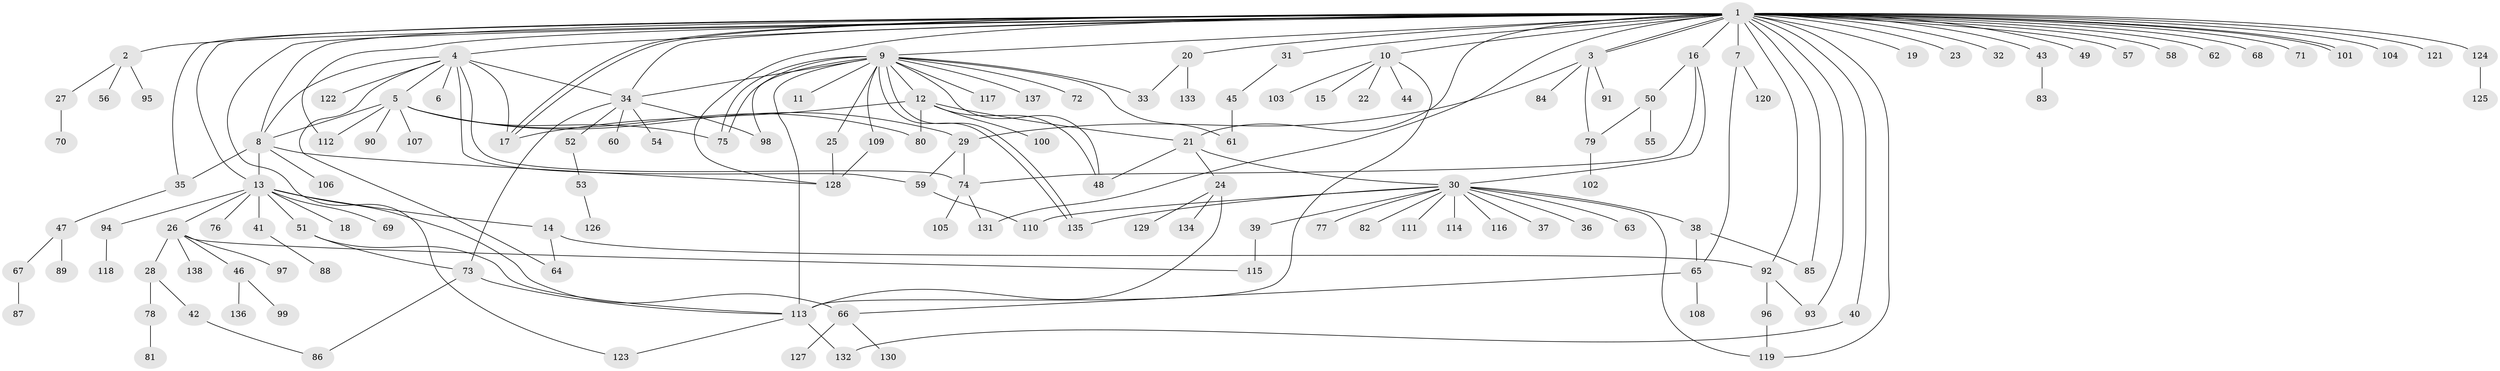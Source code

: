 // Generated by graph-tools (version 1.1) at 2025/01/03/09/25 03:01:54]
// undirected, 138 vertices, 188 edges
graph export_dot {
graph [start="1"]
  node [color=gray90,style=filled];
  1;
  2;
  3;
  4;
  5;
  6;
  7;
  8;
  9;
  10;
  11;
  12;
  13;
  14;
  15;
  16;
  17;
  18;
  19;
  20;
  21;
  22;
  23;
  24;
  25;
  26;
  27;
  28;
  29;
  30;
  31;
  32;
  33;
  34;
  35;
  36;
  37;
  38;
  39;
  40;
  41;
  42;
  43;
  44;
  45;
  46;
  47;
  48;
  49;
  50;
  51;
  52;
  53;
  54;
  55;
  56;
  57;
  58;
  59;
  60;
  61;
  62;
  63;
  64;
  65;
  66;
  67;
  68;
  69;
  70;
  71;
  72;
  73;
  74;
  75;
  76;
  77;
  78;
  79;
  80;
  81;
  82;
  83;
  84;
  85;
  86;
  87;
  88;
  89;
  90;
  91;
  92;
  93;
  94;
  95;
  96;
  97;
  98;
  99;
  100;
  101;
  102;
  103;
  104;
  105;
  106;
  107;
  108;
  109;
  110;
  111;
  112;
  113;
  114;
  115;
  116;
  117;
  118;
  119;
  120;
  121;
  122;
  123;
  124;
  125;
  126;
  127;
  128;
  129;
  130;
  131;
  132;
  133;
  134;
  135;
  136;
  137;
  138;
  1 -- 2;
  1 -- 3;
  1 -- 3;
  1 -- 4;
  1 -- 7;
  1 -- 8;
  1 -- 9;
  1 -- 10;
  1 -- 13;
  1 -- 16;
  1 -- 17;
  1 -- 17;
  1 -- 19;
  1 -- 20;
  1 -- 21;
  1 -- 23;
  1 -- 31;
  1 -- 32;
  1 -- 34;
  1 -- 35;
  1 -- 40;
  1 -- 43;
  1 -- 49;
  1 -- 57;
  1 -- 58;
  1 -- 62;
  1 -- 68;
  1 -- 71;
  1 -- 85;
  1 -- 92;
  1 -- 93;
  1 -- 101;
  1 -- 101;
  1 -- 104;
  1 -- 112;
  1 -- 119;
  1 -- 121;
  1 -- 123;
  1 -- 124;
  1 -- 128;
  1 -- 131;
  2 -- 27;
  2 -- 56;
  2 -- 95;
  3 -- 29;
  3 -- 79;
  3 -- 84;
  3 -- 91;
  4 -- 5;
  4 -- 6;
  4 -- 8;
  4 -- 17;
  4 -- 34;
  4 -- 59;
  4 -- 64;
  4 -- 74;
  4 -- 122;
  5 -- 8;
  5 -- 29;
  5 -- 75;
  5 -- 80;
  5 -- 90;
  5 -- 107;
  5 -- 112;
  7 -- 65;
  7 -- 120;
  8 -- 13;
  8 -- 35;
  8 -- 106;
  8 -- 128;
  9 -- 11;
  9 -- 12;
  9 -- 25;
  9 -- 33;
  9 -- 34;
  9 -- 48;
  9 -- 61;
  9 -- 72;
  9 -- 75;
  9 -- 75;
  9 -- 98;
  9 -- 109;
  9 -- 113;
  9 -- 117;
  9 -- 135;
  9 -- 135;
  9 -- 137;
  10 -- 15;
  10 -- 22;
  10 -- 44;
  10 -- 103;
  10 -- 113;
  12 -- 17;
  12 -- 21;
  12 -- 48;
  12 -- 80;
  12 -- 100;
  13 -- 14;
  13 -- 18;
  13 -- 26;
  13 -- 41;
  13 -- 51;
  13 -- 66;
  13 -- 69;
  13 -- 76;
  13 -- 94;
  14 -- 64;
  14 -- 92;
  16 -- 30;
  16 -- 50;
  16 -- 74;
  20 -- 33;
  20 -- 133;
  21 -- 24;
  21 -- 30;
  21 -- 48;
  24 -- 113;
  24 -- 129;
  24 -- 134;
  25 -- 128;
  26 -- 28;
  26 -- 46;
  26 -- 97;
  26 -- 115;
  26 -- 138;
  27 -- 70;
  28 -- 42;
  28 -- 78;
  29 -- 59;
  29 -- 74;
  30 -- 36;
  30 -- 37;
  30 -- 38;
  30 -- 39;
  30 -- 63;
  30 -- 77;
  30 -- 82;
  30 -- 110;
  30 -- 111;
  30 -- 114;
  30 -- 116;
  30 -- 119;
  30 -- 135;
  31 -- 45;
  34 -- 52;
  34 -- 54;
  34 -- 60;
  34 -- 73;
  34 -- 98;
  35 -- 47;
  38 -- 65;
  38 -- 85;
  39 -- 115;
  40 -- 132;
  41 -- 88;
  42 -- 86;
  43 -- 83;
  45 -- 61;
  46 -- 99;
  46 -- 136;
  47 -- 67;
  47 -- 89;
  50 -- 55;
  50 -- 79;
  51 -- 73;
  51 -- 113;
  52 -- 53;
  53 -- 126;
  59 -- 110;
  65 -- 66;
  65 -- 108;
  66 -- 127;
  66 -- 130;
  67 -- 87;
  73 -- 86;
  73 -- 113;
  74 -- 105;
  74 -- 131;
  78 -- 81;
  79 -- 102;
  92 -- 93;
  92 -- 96;
  94 -- 118;
  96 -- 119;
  109 -- 128;
  113 -- 123;
  113 -- 132;
  124 -- 125;
}
